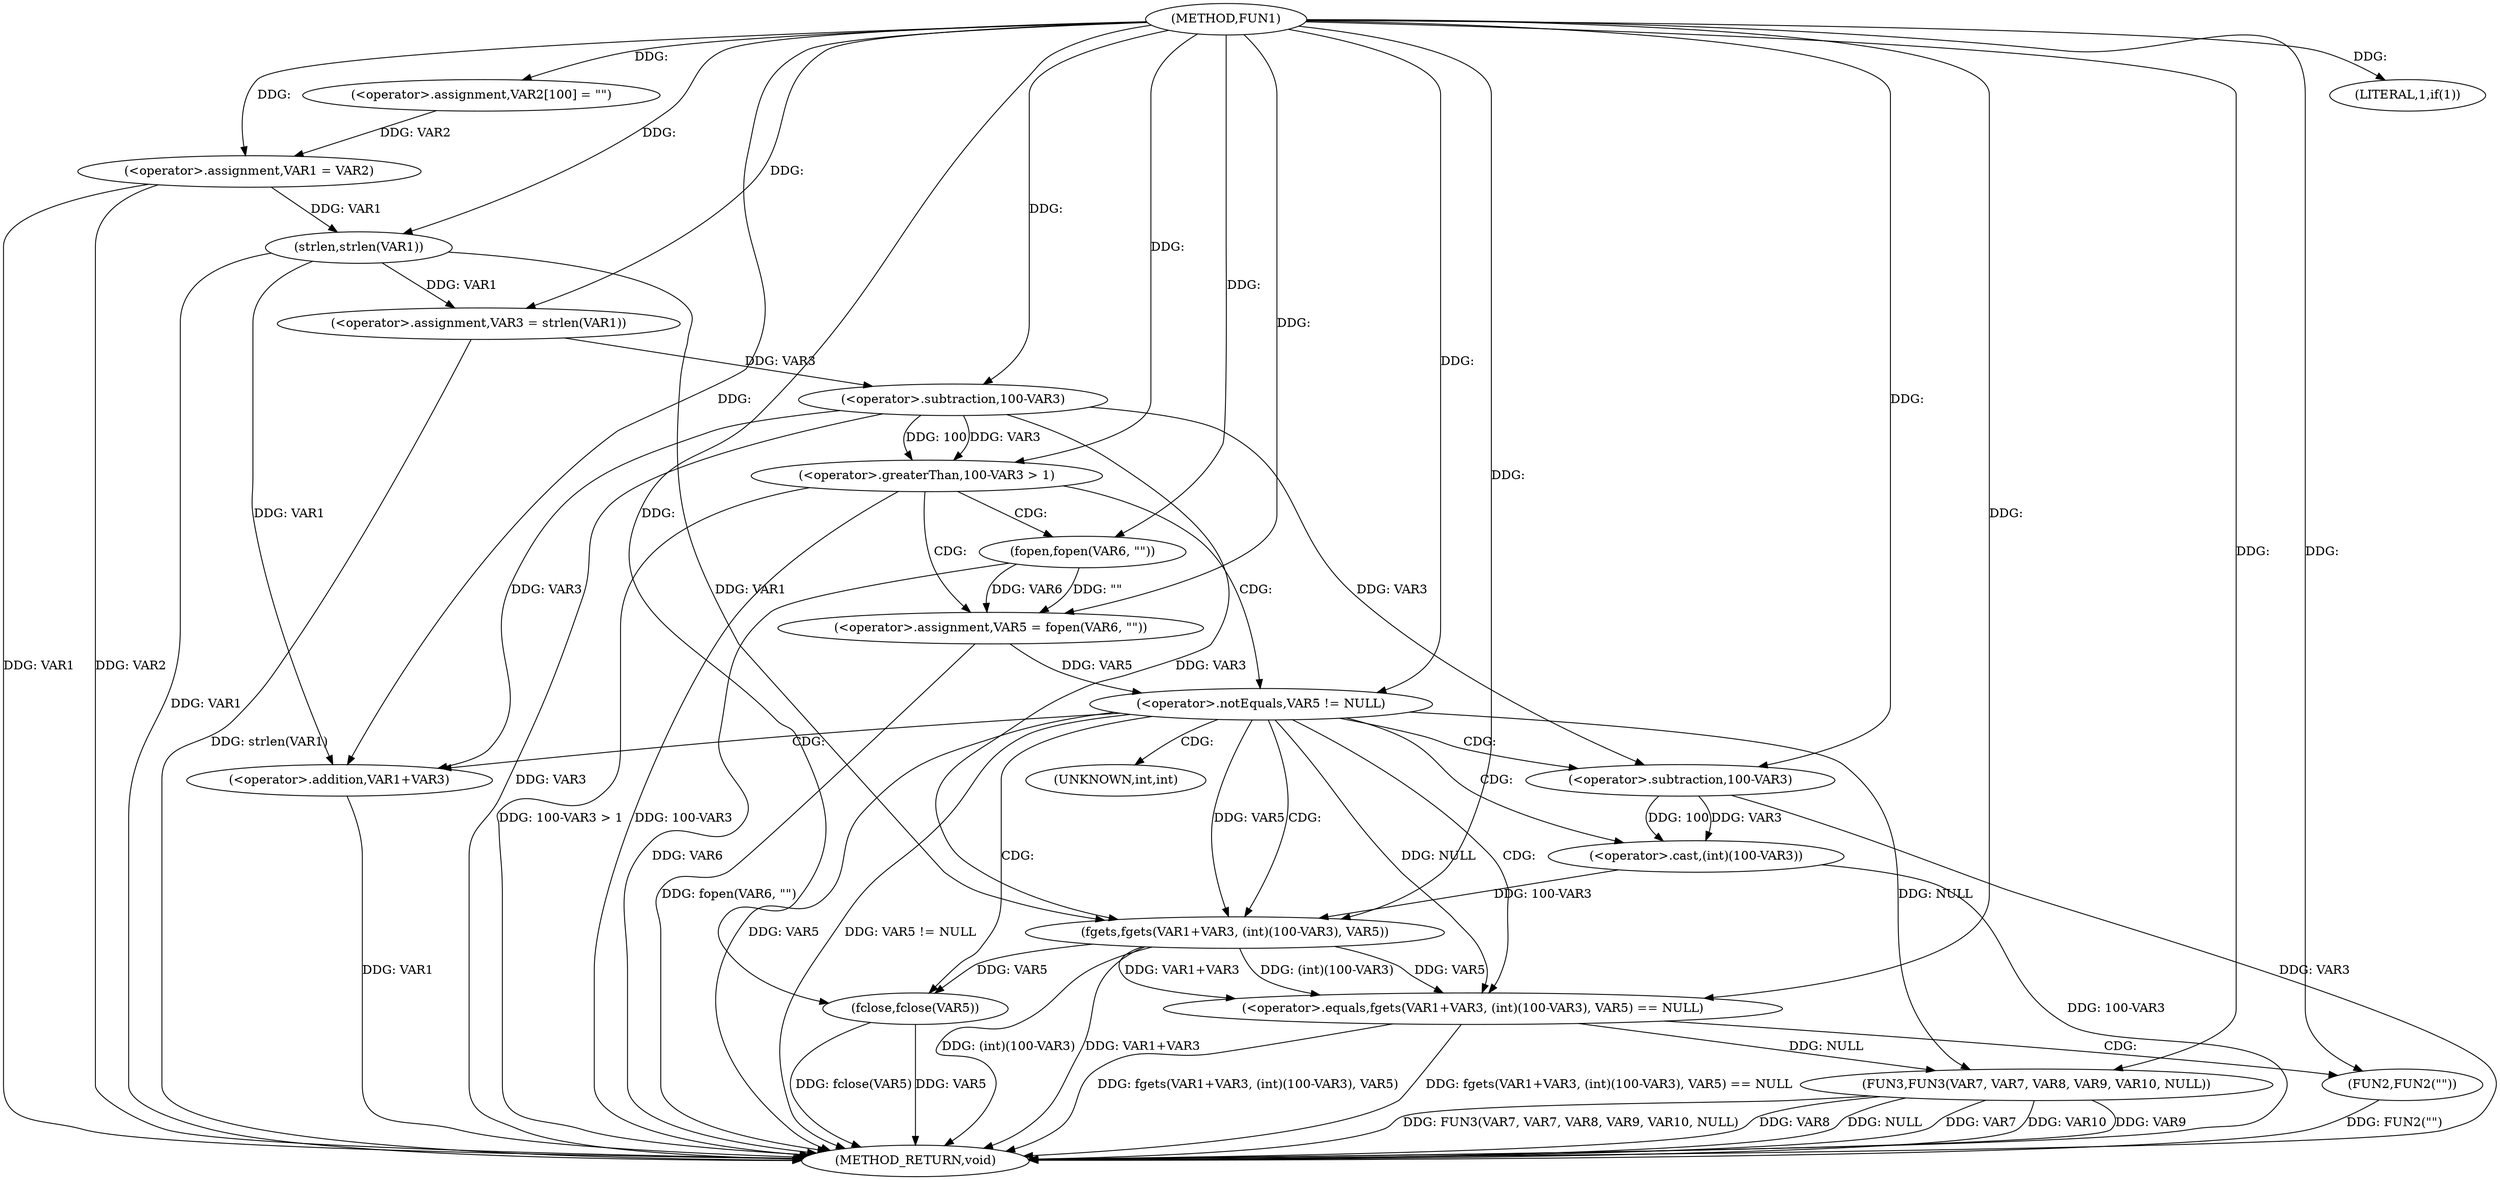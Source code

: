 digraph FUN1 {  
"1000100" [label = "(METHOD,FUN1)" ]
"1000162" [label = "(METHOD_RETURN,void)" ]
"1000104" [label = "(<operator>.assignment,VAR2[100] = \"\")" ]
"1000107" [label = "(<operator>.assignment,VAR1 = VAR2)" ]
"1000111" [label = "(LITERAL,1,if(1))" ]
"1000115" [label = "(<operator>.assignment,VAR3 = strlen(VAR1))" ]
"1000117" [label = "(strlen,strlen(VAR1))" ]
"1000121" [label = "(<operator>.greaterThan,100-VAR3 > 1)" ]
"1000122" [label = "(<operator>.subtraction,100-VAR3)" ]
"1000127" [label = "(<operator>.assignment,VAR5 = fopen(VAR6, \"\"))" ]
"1000129" [label = "(fopen,fopen(VAR6, \"\"))" ]
"1000133" [label = "(<operator>.notEquals,VAR5 != NULL)" ]
"1000138" [label = "(<operator>.equals,fgets(VAR1+VAR3, (int)(100-VAR3), VAR5) == NULL)" ]
"1000139" [label = "(fgets,fgets(VAR1+VAR3, (int)(100-VAR3), VAR5))" ]
"1000140" [label = "(<operator>.addition,VAR1+VAR3)" ]
"1000143" [label = "(<operator>.cast,(int)(100-VAR3))" ]
"1000145" [label = "(<operator>.subtraction,100-VAR3)" ]
"1000151" [label = "(FUN2,FUN2(\"\"))" ]
"1000153" [label = "(fclose,fclose(VAR5))" ]
"1000155" [label = "(FUN3,FUN3(VAR7, VAR7, VAR8, VAR9, VAR10, NULL))" ]
"1000144" [label = "(UNKNOWN,int,int)" ]
  "1000129" -> "1000162"  [ label = "DDG: VAR6"] 
  "1000107" -> "1000162"  [ label = "DDG: VAR1"] 
  "1000155" -> "1000162"  [ label = "DDG: VAR7"] 
  "1000155" -> "1000162"  [ label = "DDG: VAR10"] 
  "1000139" -> "1000162"  [ label = "DDG: VAR1+VAR3"] 
  "1000117" -> "1000162"  [ label = "DDG: VAR1"] 
  "1000133" -> "1000162"  [ label = "DDG: VAR5 != NULL"] 
  "1000153" -> "1000162"  [ label = "DDG: VAR5"] 
  "1000107" -> "1000162"  [ label = "DDG: VAR2"] 
  "1000122" -> "1000162"  [ label = "DDG: VAR3"] 
  "1000155" -> "1000162"  [ label = "DDG: VAR9"] 
  "1000115" -> "1000162"  [ label = "DDG: strlen(VAR1)"] 
  "1000151" -> "1000162"  [ label = "DDG: FUN2(\"\")"] 
  "1000140" -> "1000162"  [ label = "DDG: VAR1"] 
  "1000138" -> "1000162"  [ label = "DDG: fgets(VAR1+VAR3, (int)(100-VAR3), VAR5)"] 
  "1000127" -> "1000162"  [ label = "DDG: fopen(VAR6, \"\")"] 
  "1000155" -> "1000162"  [ label = "DDG: FUN3(VAR7, VAR7, VAR8, VAR9, VAR10, NULL)"] 
  "1000155" -> "1000162"  [ label = "DDG: VAR8"] 
  "1000133" -> "1000162"  [ label = "DDG: VAR5"] 
  "1000121" -> "1000162"  [ label = "DDG: 100-VAR3 > 1"] 
  "1000153" -> "1000162"  [ label = "DDG: fclose(VAR5)"] 
  "1000139" -> "1000162"  [ label = "DDG: (int)(100-VAR3)"] 
  "1000121" -> "1000162"  [ label = "DDG: 100-VAR3"] 
  "1000143" -> "1000162"  [ label = "DDG: 100-VAR3"] 
  "1000138" -> "1000162"  [ label = "DDG: fgets(VAR1+VAR3, (int)(100-VAR3), VAR5) == NULL"] 
  "1000145" -> "1000162"  [ label = "DDG: VAR3"] 
  "1000155" -> "1000162"  [ label = "DDG: NULL"] 
  "1000100" -> "1000104"  [ label = "DDG: "] 
  "1000104" -> "1000107"  [ label = "DDG: VAR2"] 
  "1000100" -> "1000107"  [ label = "DDG: "] 
  "1000100" -> "1000111"  [ label = "DDG: "] 
  "1000117" -> "1000115"  [ label = "DDG: VAR1"] 
  "1000100" -> "1000115"  [ label = "DDG: "] 
  "1000107" -> "1000117"  [ label = "DDG: VAR1"] 
  "1000100" -> "1000117"  [ label = "DDG: "] 
  "1000122" -> "1000121"  [ label = "DDG: 100"] 
  "1000122" -> "1000121"  [ label = "DDG: VAR3"] 
  "1000100" -> "1000122"  [ label = "DDG: "] 
  "1000115" -> "1000122"  [ label = "DDG: VAR3"] 
  "1000100" -> "1000121"  [ label = "DDG: "] 
  "1000129" -> "1000127"  [ label = "DDG: VAR6"] 
  "1000129" -> "1000127"  [ label = "DDG: \"\""] 
  "1000100" -> "1000127"  [ label = "DDG: "] 
  "1000100" -> "1000129"  [ label = "DDG: "] 
  "1000127" -> "1000133"  [ label = "DDG: VAR5"] 
  "1000100" -> "1000133"  [ label = "DDG: "] 
  "1000139" -> "1000138"  [ label = "DDG: VAR1+VAR3"] 
  "1000139" -> "1000138"  [ label = "DDG: (int)(100-VAR3)"] 
  "1000139" -> "1000138"  [ label = "DDG: VAR5"] 
  "1000117" -> "1000139"  [ label = "DDG: VAR1"] 
  "1000100" -> "1000139"  [ label = "DDG: "] 
  "1000122" -> "1000139"  [ label = "DDG: VAR3"] 
  "1000117" -> "1000140"  [ label = "DDG: VAR1"] 
  "1000100" -> "1000140"  [ label = "DDG: "] 
  "1000122" -> "1000140"  [ label = "DDG: VAR3"] 
  "1000143" -> "1000139"  [ label = "DDG: 100-VAR3"] 
  "1000145" -> "1000143"  [ label = "DDG: 100"] 
  "1000145" -> "1000143"  [ label = "DDG: VAR3"] 
  "1000100" -> "1000145"  [ label = "DDG: "] 
  "1000122" -> "1000145"  [ label = "DDG: VAR3"] 
  "1000133" -> "1000139"  [ label = "DDG: VAR5"] 
  "1000133" -> "1000138"  [ label = "DDG: NULL"] 
  "1000100" -> "1000138"  [ label = "DDG: "] 
  "1000100" -> "1000151"  [ label = "DDG: "] 
  "1000139" -> "1000153"  [ label = "DDG: VAR5"] 
  "1000100" -> "1000153"  [ label = "DDG: "] 
  "1000100" -> "1000155"  [ label = "DDG: "] 
  "1000138" -> "1000155"  [ label = "DDG: NULL"] 
  "1000133" -> "1000155"  [ label = "DDG: NULL"] 
  "1000121" -> "1000127"  [ label = "CDG: "] 
  "1000121" -> "1000129"  [ label = "CDG: "] 
  "1000121" -> "1000133"  [ label = "CDG: "] 
  "1000133" -> "1000153"  [ label = "CDG: "] 
  "1000133" -> "1000143"  [ label = "CDG: "] 
  "1000133" -> "1000145"  [ label = "CDG: "] 
  "1000133" -> "1000139"  [ label = "CDG: "] 
  "1000133" -> "1000144"  [ label = "CDG: "] 
  "1000133" -> "1000140"  [ label = "CDG: "] 
  "1000133" -> "1000138"  [ label = "CDG: "] 
  "1000138" -> "1000151"  [ label = "CDG: "] 
}
